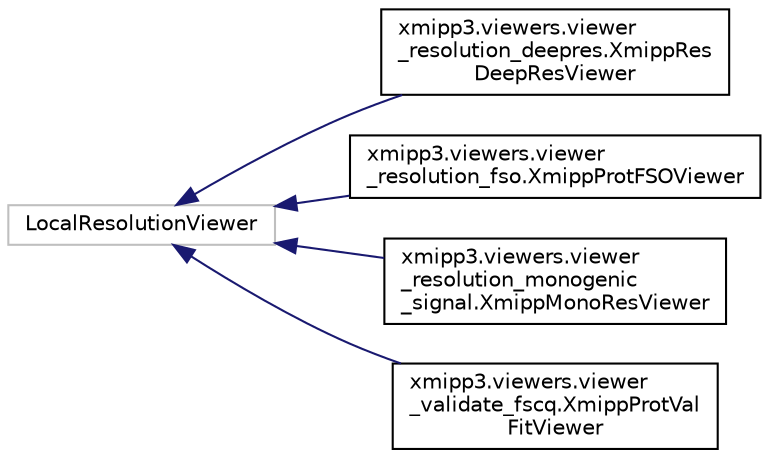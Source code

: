 digraph "Graphical Class Hierarchy"
{
  edge [fontname="Helvetica",fontsize="10",labelfontname="Helvetica",labelfontsize="10"];
  node [fontname="Helvetica",fontsize="10",shape=record];
  rankdir="LR";
  Node483 [label="LocalResolutionViewer",height=0.2,width=0.4,color="grey75", fillcolor="white", style="filled"];
  Node483 -> Node0 [dir="back",color="midnightblue",fontsize="10",style="solid",fontname="Helvetica"];
  Node0 [label="xmipp3.viewers.viewer\l_resolution_deepres.XmippRes\lDeepResViewer",height=0.2,width=0.4,color="black", fillcolor="white", style="filled",URL="$classxmipp3_1_1viewers_1_1viewer__resolution__deepres_1_1XmippResDeepResViewer.html"];
  Node483 -> Node485 [dir="back",color="midnightblue",fontsize="10",style="solid",fontname="Helvetica"];
  Node485 [label="xmipp3.viewers.viewer\l_resolution_fso.XmippProtFSOViewer",height=0.2,width=0.4,color="black", fillcolor="white", style="filled",URL="$classxmipp3_1_1viewers_1_1viewer__resolution__fso_1_1XmippProtFSOViewer.html"];
  Node483 -> Node486 [dir="back",color="midnightblue",fontsize="10",style="solid",fontname="Helvetica"];
  Node486 [label="xmipp3.viewers.viewer\l_resolution_monogenic\l_signal.XmippMonoResViewer",height=0.2,width=0.4,color="black", fillcolor="white", style="filled",URL="$classxmipp3_1_1viewers_1_1viewer__resolution__monogenic__signal_1_1XmippMonoResViewer.html"];
  Node483 -> Node487 [dir="back",color="midnightblue",fontsize="10",style="solid",fontname="Helvetica"];
  Node487 [label="xmipp3.viewers.viewer\l_validate_fscq.XmippProtVal\lFitViewer",height=0.2,width=0.4,color="black", fillcolor="white", style="filled",URL="$classxmipp3_1_1viewers_1_1viewer__validate__fscq_1_1XmippProtValFitViewer.html"];
}
